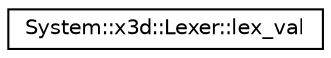 digraph G
{
  edge [fontname="Helvetica",fontsize="10",labelfontname="Helvetica",labelfontsize="10"];
  node [fontname="Helvetica",fontsize="10",shape=record];
  rankdir="LR";
  Node1 [label="System::x3d::Lexer::lex_val",height=0.2,width=0.4,color="black", fillcolor="white", style="filled",URL="$struct_system_1_1x3d_1_1_lexer_1_1lex__val.html"];
}
